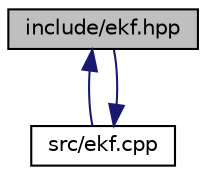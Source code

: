 digraph "include/ekf.hpp"
{
 // LATEX_PDF_SIZE
  edge [fontname="Helvetica",fontsize="10",labelfontname="Helvetica",labelfontsize="10"];
  node [fontname="Helvetica",fontsize="10",shape=record];
  Node1 [label="include/ekf.hpp",height=0.2,width=0.4,color="black", fillcolor="grey75", style="filled", fontcolor="black",tooltip=" "];
  Node1 -> Node2 [dir="back",color="midnightblue",fontsize="10",style="solid",fontname="Helvetica"];
  Node2 [label="src/ekf.cpp",height=0.2,width=0.4,color="black", fillcolor="white", style="filled",URL="$ekf_8cpp.html",tooltip=" "];
  Node2 -> Node1 [dir="back",color="midnightblue",fontsize="10",style="solid",fontname="Helvetica"];
}
